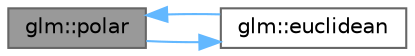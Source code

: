 digraph "glm::polar"
{
 // LATEX_PDF_SIZE
  bgcolor="transparent";
  edge [fontname=Helvetica,fontsize=10,labelfontname=Helvetica,labelfontsize=10];
  node [fontname=Helvetica,fontsize=10,shape=box,height=0.2,width=0.4];
  rankdir="LR";
  Node1 [id="Node000001",label="glm::polar",height=0.2,width=0.4,color="gray40", fillcolor="grey60", style="filled", fontcolor="black",tooltip=" "];
  Node1 -> Node2 [id="edge3_Node000001_Node000002",color="steelblue1",style="solid",tooltip=" "];
  Node2 [id="Node000002",label="glm::euclidean",height=0.2,width=0.4,color="grey40", fillcolor="white", style="filled",URL="$group__gtx__polar__coordinates.html#gabce39068644e280c949d18cfec3fcc12",tooltip=" "];
  Node2 -> Node1 [id="edge4_Node000002_Node000001",color="steelblue1",style="solid",tooltip=" "];
}
